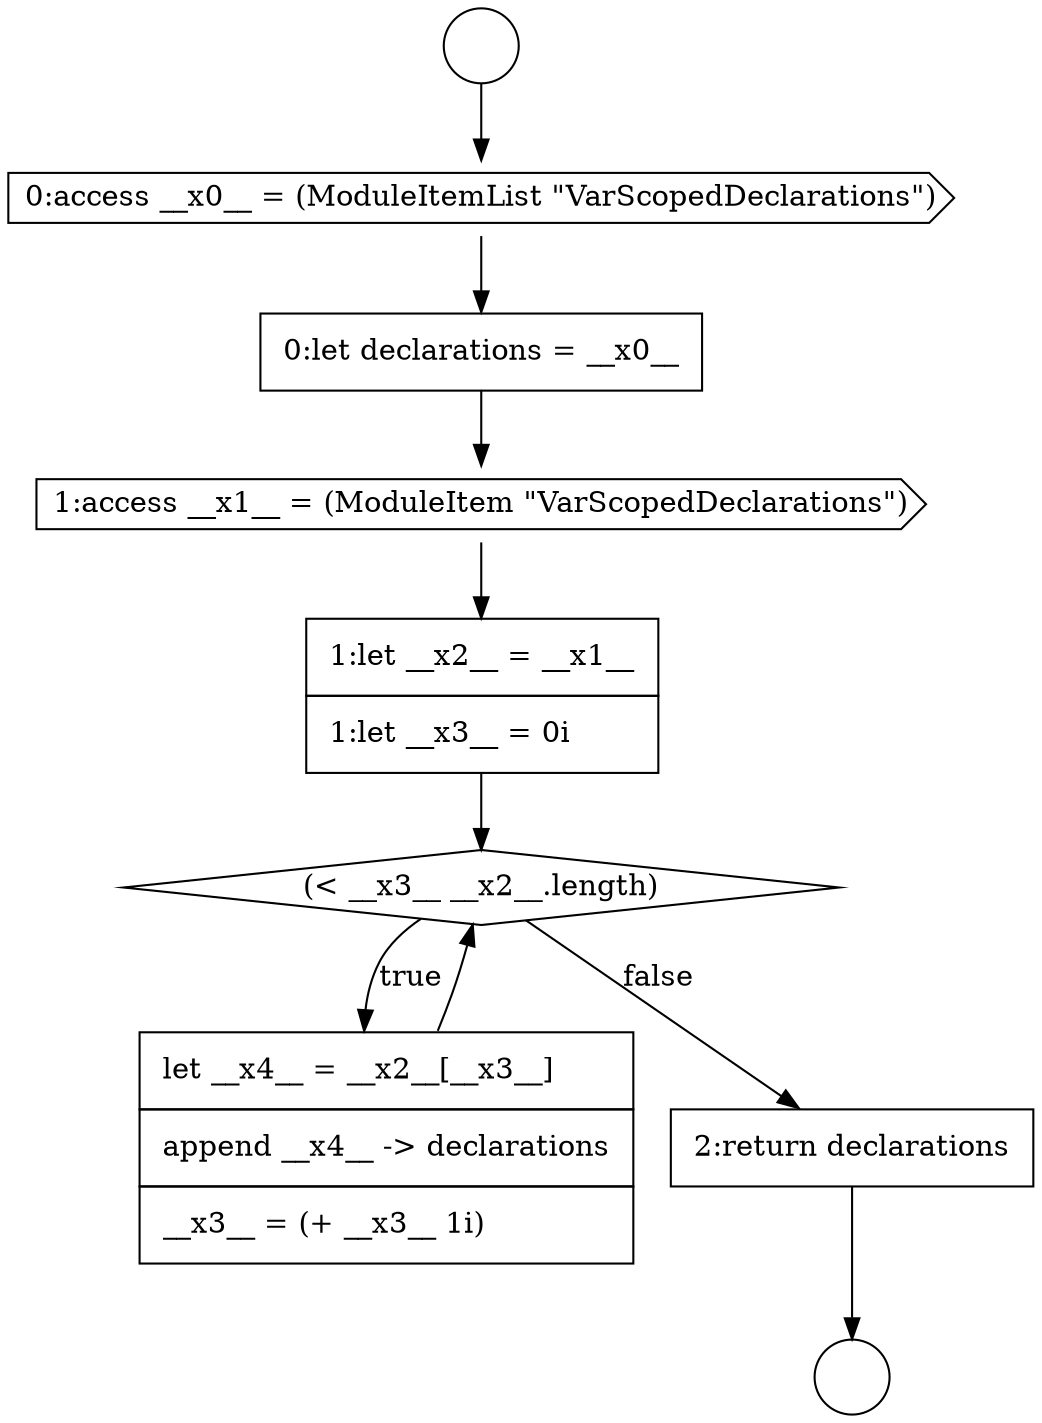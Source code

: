 digraph {
  node10149 [shape=none, margin=0, label=<<font color="black">
    <table border="0" cellborder="1" cellspacing="0" cellpadding="10">
      <tr><td align="left">0:let declarations = __x0__</td></tr>
    </table>
  </font>> color="black" fillcolor="white" style=filled]
  node10153 [shape=none, margin=0, label=<<font color="black">
    <table border="0" cellborder="1" cellspacing="0" cellpadding="10">
      <tr><td align="left">let __x4__ = __x2__[__x3__]</td></tr>
      <tr><td align="left">append __x4__ -&gt; declarations</td></tr>
      <tr><td align="left">__x3__ = (+ __x3__ 1i)</td></tr>
    </table>
  </font>> color="black" fillcolor="white" style=filled]
  node10148 [shape=cds, label=<<font color="black">0:access __x0__ = (ModuleItemList &quot;VarScopedDeclarations&quot;)</font>> color="black" fillcolor="white" style=filled]
  node10151 [shape=none, margin=0, label=<<font color="black">
    <table border="0" cellborder="1" cellspacing="0" cellpadding="10">
      <tr><td align="left">1:let __x2__ = __x1__</td></tr>
      <tr><td align="left">1:let __x3__ = 0i</td></tr>
    </table>
  </font>> color="black" fillcolor="white" style=filled]
  node10147 [shape=circle label=" " color="black" fillcolor="white" style=filled]
  node10150 [shape=cds, label=<<font color="black">1:access __x1__ = (ModuleItem &quot;VarScopedDeclarations&quot;)</font>> color="black" fillcolor="white" style=filled]
  node10146 [shape=circle label=" " color="black" fillcolor="white" style=filled]
  node10154 [shape=none, margin=0, label=<<font color="black">
    <table border="0" cellborder="1" cellspacing="0" cellpadding="10">
      <tr><td align="left">2:return declarations</td></tr>
    </table>
  </font>> color="black" fillcolor="white" style=filled]
  node10152 [shape=diamond, label=<<font color="black">(&lt; __x3__ __x2__.length)</font>> color="black" fillcolor="white" style=filled]
  node10151 -> node10152 [ color="black"]
  node10150 -> node10151 [ color="black"]
  node10146 -> node10148 [ color="black"]
  node10154 -> node10147 [ color="black"]
  node10153 -> node10152 [ color="black"]
  node10152 -> node10153 [label=<<font color="black">true</font>> color="black"]
  node10152 -> node10154 [label=<<font color="black">false</font>> color="black"]
  node10149 -> node10150 [ color="black"]
  node10148 -> node10149 [ color="black"]
}

